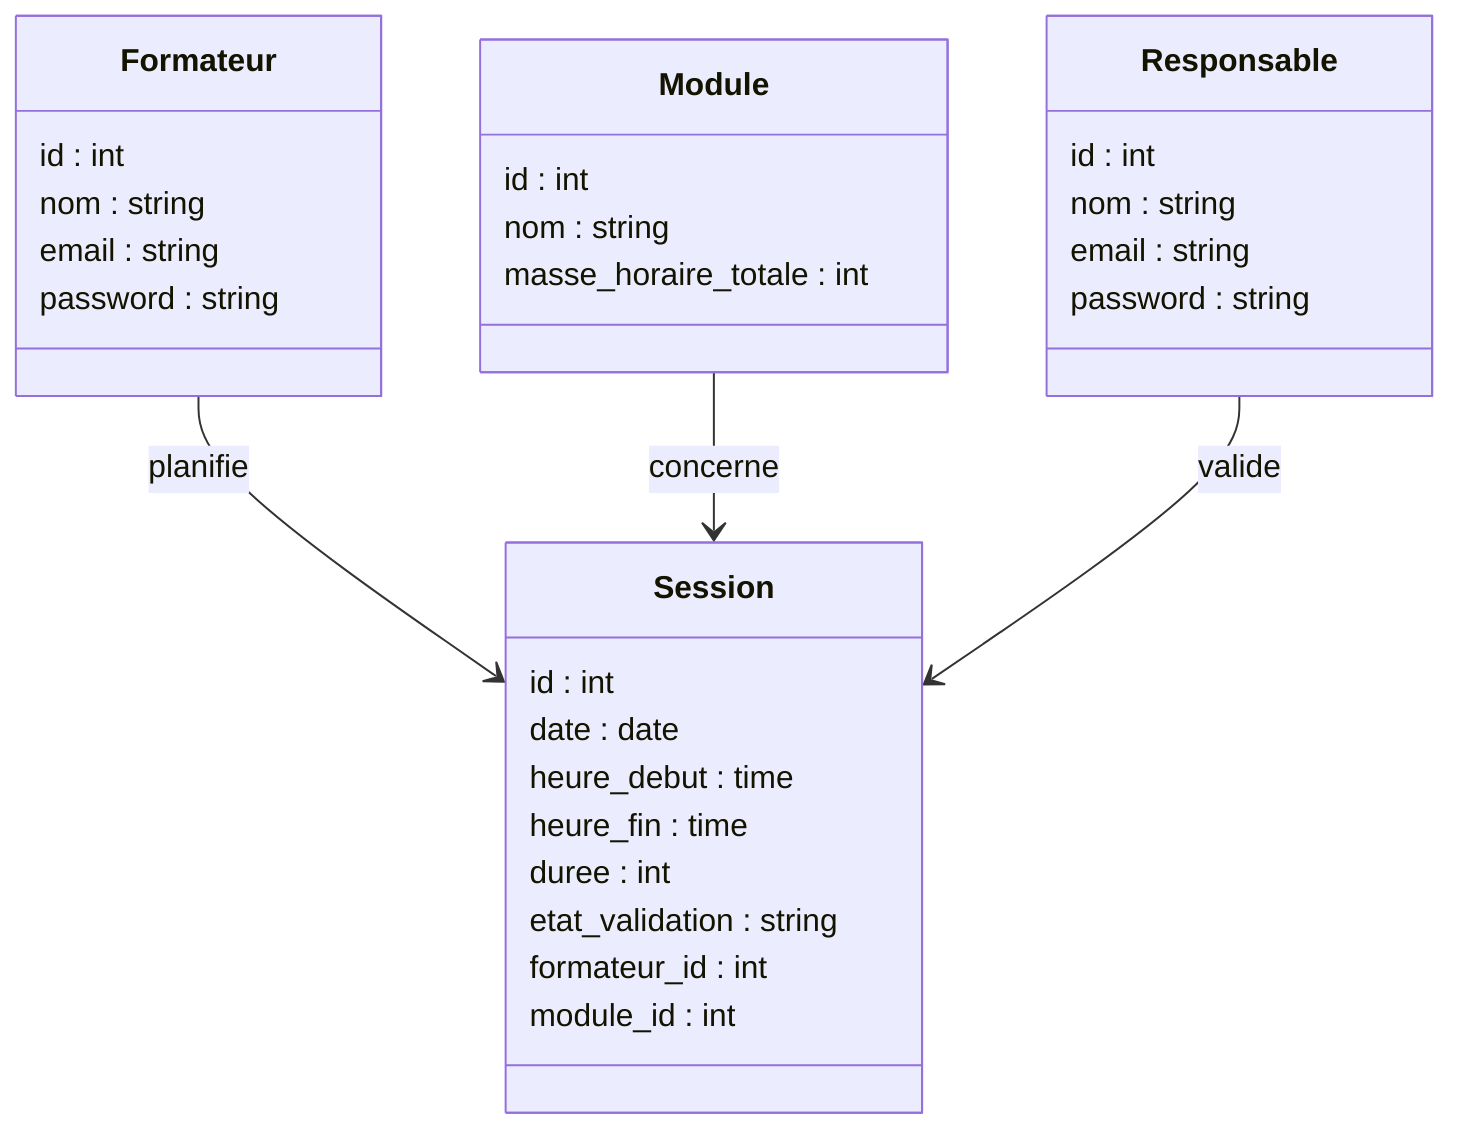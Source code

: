 classDiagram

class Formateur {
  id : int
  nom : string
  email : string
  password : string
}

class Responsable {
  id : int
  nom : string
  email : string
  password : string
}

class Module {
  id : int
  nom : string
  masse_horaire_totale : int
}

class Session {
  id : int
  date : date
  heure_debut : time
  heure_fin : time
  duree : int
  etat_validation : string
  formateur_id : int
  module_id : int
}

Formateur --> Session : planifie
Module --> Session : concerne
Responsable --> Session : valide